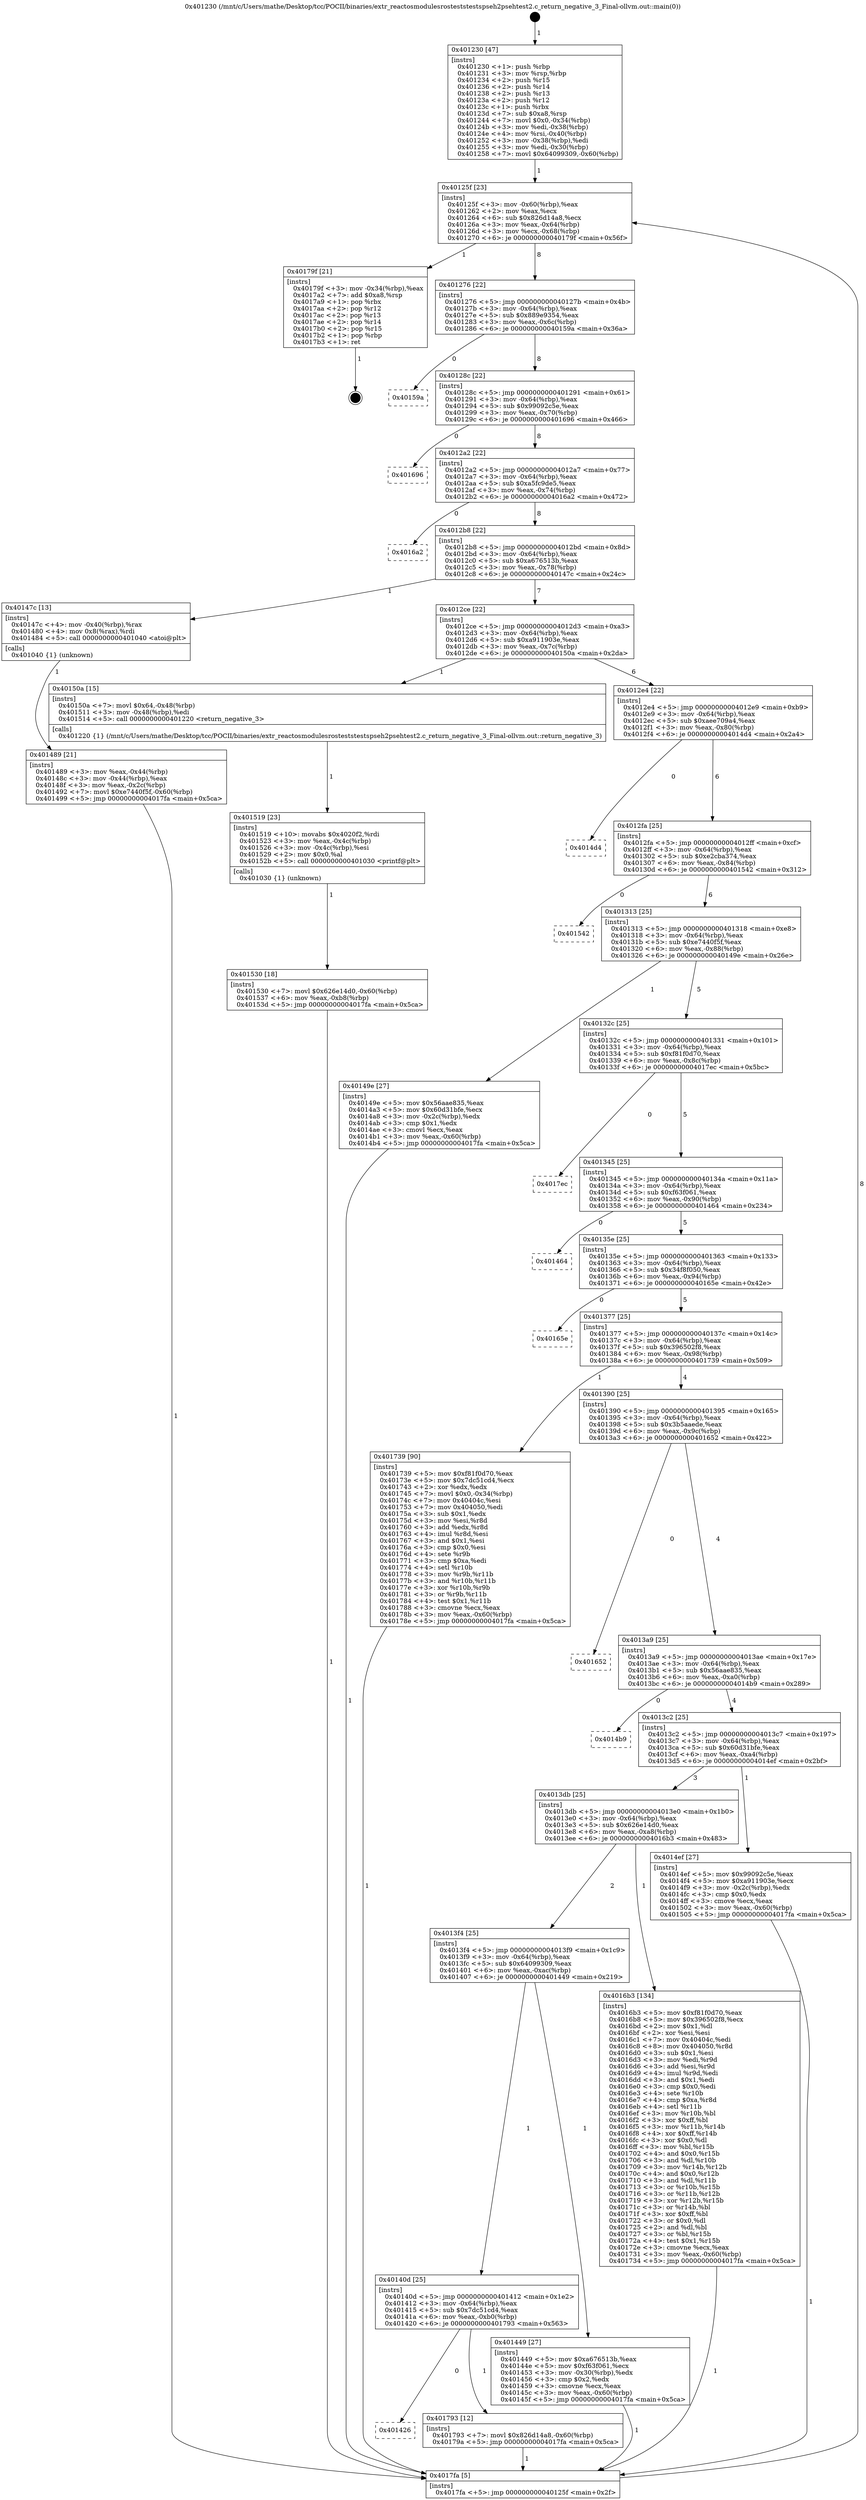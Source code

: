 digraph "0x401230" {
  label = "0x401230 (/mnt/c/Users/mathe/Desktop/tcc/POCII/binaries/extr_reactosmodulesrosteststestspseh2psehtest2.c_return_negative_3_Final-ollvm.out::main(0))"
  labelloc = "t"
  node[shape=record]

  Entry [label="",width=0.3,height=0.3,shape=circle,fillcolor=black,style=filled]
  "0x40125f" [label="{
     0x40125f [23]\l
     | [instrs]\l
     &nbsp;&nbsp;0x40125f \<+3\>: mov -0x60(%rbp),%eax\l
     &nbsp;&nbsp;0x401262 \<+2\>: mov %eax,%ecx\l
     &nbsp;&nbsp;0x401264 \<+6\>: sub $0x826d14a8,%ecx\l
     &nbsp;&nbsp;0x40126a \<+3\>: mov %eax,-0x64(%rbp)\l
     &nbsp;&nbsp;0x40126d \<+3\>: mov %ecx,-0x68(%rbp)\l
     &nbsp;&nbsp;0x401270 \<+6\>: je 000000000040179f \<main+0x56f\>\l
  }"]
  "0x40179f" [label="{
     0x40179f [21]\l
     | [instrs]\l
     &nbsp;&nbsp;0x40179f \<+3\>: mov -0x34(%rbp),%eax\l
     &nbsp;&nbsp;0x4017a2 \<+7\>: add $0xa8,%rsp\l
     &nbsp;&nbsp;0x4017a9 \<+1\>: pop %rbx\l
     &nbsp;&nbsp;0x4017aa \<+2\>: pop %r12\l
     &nbsp;&nbsp;0x4017ac \<+2\>: pop %r13\l
     &nbsp;&nbsp;0x4017ae \<+2\>: pop %r14\l
     &nbsp;&nbsp;0x4017b0 \<+2\>: pop %r15\l
     &nbsp;&nbsp;0x4017b2 \<+1\>: pop %rbp\l
     &nbsp;&nbsp;0x4017b3 \<+1\>: ret\l
  }"]
  "0x401276" [label="{
     0x401276 [22]\l
     | [instrs]\l
     &nbsp;&nbsp;0x401276 \<+5\>: jmp 000000000040127b \<main+0x4b\>\l
     &nbsp;&nbsp;0x40127b \<+3\>: mov -0x64(%rbp),%eax\l
     &nbsp;&nbsp;0x40127e \<+5\>: sub $0x889e9354,%eax\l
     &nbsp;&nbsp;0x401283 \<+3\>: mov %eax,-0x6c(%rbp)\l
     &nbsp;&nbsp;0x401286 \<+6\>: je 000000000040159a \<main+0x36a\>\l
  }"]
  Exit [label="",width=0.3,height=0.3,shape=circle,fillcolor=black,style=filled,peripheries=2]
  "0x40159a" [label="{
     0x40159a\l
  }", style=dashed]
  "0x40128c" [label="{
     0x40128c [22]\l
     | [instrs]\l
     &nbsp;&nbsp;0x40128c \<+5\>: jmp 0000000000401291 \<main+0x61\>\l
     &nbsp;&nbsp;0x401291 \<+3\>: mov -0x64(%rbp),%eax\l
     &nbsp;&nbsp;0x401294 \<+5\>: sub $0x99092c5e,%eax\l
     &nbsp;&nbsp;0x401299 \<+3\>: mov %eax,-0x70(%rbp)\l
     &nbsp;&nbsp;0x40129c \<+6\>: je 0000000000401696 \<main+0x466\>\l
  }"]
  "0x401426" [label="{
     0x401426\l
  }", style=dashed]
  "0x401696" [label="{
     0x401696\l
  }", style=dashed]
  "0x4012a2" [label="{
     0x4012a2 [22]\l
     | [instrs]\l
     &nbsp;&nbsp;0x4012a2 \<+5\>: jmp 00000000004012a7 \<main+0x77\>\l
     &nbsp;&nbsp;0x4012a7 \<+3\>: mov -0x64(%rbp),%eax\l
     &nbsp;&nbsp;0x4012aa \<+5\>: sub $0xa5fc9de5,%eax\l
     &nbsp;&nbsp;0x4012af \<+3\>: mov %eax,-0x74(%rbp)\l
     &nbsp;&nbsp;0x4012b2 \<+6\>: je 00000000004016a2 \<main+0x472\>\l
  }"]
  "0x401793" [label="{
     0x401793 [12]\l
     | [instrs]\l
     &nbsp;&nbsp;0x401793 \<+7\>: movl $0x826d14a8,-0x60(%rbp)\l
     &nbsp;&nbsp;0x40179a \<+5\>: jmp 00000000004017fa \<main+0x5ca\>\l
  }"]
  "0x4016a2" [label="{
     0x4016a2\l
  }", style=dashed]
  "0x4012b8" [label="{
     0x4012b8 [22]\l
     | [instrs]\l
     &nbsp;&nbsp;0x4012b8 \<+5\>: jmp 00000000004012bd \<main+0x8d\>\l
     &nbsp;&nbsp;0x4012bd \<+3\>: mov -0x64(%rbp),%eax\l
     &nbsp;&nbsp;0x4012c0 \<+5\>: sub $0xa676513b,%eax\l
     &nbsp;&nbsp;0x4012c5 \<+3\>: mov %eax,-0x78(%rbp)\l
     &nbsp;&nbsp;0x4012c8 \<+6\>: je 000000000040147c \<main+0x24c\>\l
  }"]
  "0x401530" [label="{
     0x401530 [18]\l
     | [instrs]\l
     &nbsp;&nbsp;0x401530 \<+7\>: movl $0x626e14d0,-0x60(%rbp)\l
     &nbsp;&nbsp;0x401537 \<+6\>: mov %eax,-0xb8(%rbp)\l
     &nbsp;&nbsp;0x40153d \<+5\>: jmp 00000000004017fa \<main+0x5ca\>\l
  }"]
  "0x40147c" [label="{
     0x40147c [13]\l
     | [instrs]\l
     &nbsp;&nbsp;0x40147c \<+4\>: mov -0x40(%rbp),%rax\l
     &nbsp;&nbsp;0x401480 \<+4\>: mov 0x8(%rax),%rdi\l
     &nbsp;&nbsp;0x401484 \<+5\>: call 0000000000401040 \<atoi@plt\>\l
     | [calls]\l
     &nbsp;&nbsp;0x401040 \{1\} (unknown)\l
  }"]
  "0x4012ce" [label="{
     0x4012ce [22]\l
     | [instrs]\l
     &nbsp;&nbsp;0x4012ce \<+5\>: jmp 00000000004012d3 \<main+0xa3\>\l
     &nbsp;&nbsp;0x4012d3 \<+3\>: mov -0x64(%rbp),%eax\l
     &nbsp;&nbsp;0x4012d6 \<+5\>: sub $0xa911903e,%eax\l
     &nbsp;&nbsp;0x4012db \<+3\>: mov %eax,-0x7c(%rbp)\l
     &nbsp;&nbsp;0x4012de \<+6\>: je 000000000040150a \<main+0x2da\>\l
  }"]
  "0x401519" [label="{
     0x401519 [23]\l
     | [instrs]\l
     &nbsp;&nbsp;0x401519 \<+10\>: movabs $0x4020f2,%rdi\l
     &nbsp;&nbsp;0x401523 \<+3\>: mov %eax,-0x4c(%rbp)\l
     &nbsp;&nbsp;0x401526 \<+3\>: mov -0x4c(%rbp),%esi\l
     &nbsp;&nbsp;0x401529 \<+2\>: mov $0x0,%al\l
     &nbsp;&nbsp;0x40152b \<+5\>: call 0000000000401030 \<printf@plt\>\l
     | [calls]\l
     &nbsp;&nbsp;0x401030 \{1\} (unknown)\l
  }"]
  "0x40150a" [label="{
     0x40150a [15]\l
     | [instrs]\l
     &nbsp;&nbsp;0x40150a \<+7\>: movl $0x64,-0x48(%rbp)\l
     &nbsp;&nbsp;0x401511 \<+3\>: mov -0x48(%rbp),%edi\l
     &nbsp;&nbsp;0x401514 \<+5\>: call 0000000000401220 \<return_negative_3\>\l
     | [calls]\l
     &nbsp;&nbsp;0x401220 \{1\} (/mnt/c/Users/mathe/Desktop/tcc/POCII/binaries/extr_reactosmodulesrosteststestspseh2psehtest2.c_return_negative_3_Final-ollvm.out::return_negative_3)\l
  }"]
  "0x4012e4" [label="{
     0x4012e4 [22]\l
     | [instrs]\l
     &nbsp;&nbsp;0x4012e4 \<+5\>: jmp 00000000004012e9 \<main+0xb9\>\l
     &nbsp;&nbsp;0x4012e9 \<+3\>: mov -0x64(%rbp),%eax\l
     &nbsp;&nbsp;0x4012ec \<+5\>: sub $0xaee709a4,%eax\l
     &nbsp;&nbsp;0x4012f1 \<+3\>: mov %eax,-0x80(%rbp)\l
     &nbsp;&nbsp;0x4012f4 \<+6\>: je 00000000004014d4 \<main+0x2a4\>\l
  }"]
  "0x401489" [label="{
     0x401489 [21]\l
     | [instrs]\l
     &nbsp;&nbsp;0x401489 \<+3\>: mov %eax,-0x44(%rbp)\l
     &nbsp;&nbsp;0x40148c \<+3\>: mov -0x44(%rbp),%eax\l
     &nbsp;&nbsp;0x40148f \<+3\>: mov %eax,-0x2c(%rbp)\l
     &nbsp;&nbsp;0x401492 \<+7\>: movl $0xe7440f5f,-0x60(%rbp)\l
     &nbsp;&nbsp;0x401499 \<+5\>: jmp 00000000004017fa \<main+0x5ca\>\l
  }"]
  "0x4014d4" [label="{
     0x4014d4\l
  }", style=dashed]
  "0x4012fa" [label="{
     0x4012fa [25]\l
     | [instrs]\l
     &nbsp;&nbsp;0x4012fa \<+5\>: jmp 00000000004012ff \<main+0xcf\>\l
     &nbsp;&nbsp;0x4012ff \<+3\>: mov -0x64(%rbp),%eax\l
     &nbsp;&nbsp;0x401302 \<+5\>: sub $0xe2cba374,%eax\l
     &nbsp;&nbsp;0x401307 \<+6\>: mov %eax,-0x84(%rbp)\l
     &nbsp;&nbsp;0x40130d \<+6\>: je 0000000000401542 \<main+0x312\>\l
  }"]
  "0x401230" [label="{
     0x401230 [47]\l
     | [instrs]\l
     &nbsp;&nbsp;0x401230 \<+1\>: push %rbp\l
     &nbsp;&nbsp;0x401231 \<+3\>: mov %rsp,%rbp\l
     &nbsp;&nbsp;0x401234 \<+2\>: push %r15\l
     &nbsp;&nbsp;0x401236 \<+2\>: push %r14\l
     &nbsp;&nbsp;0x401238 \<+2\>: push %r13\l
     &nbsp;&nbsp;0x40123a \<+2\>: push %r12\l
     &nbsp;&nbsp;0x40123c \<+1\>: push %rbx\l
     &nbsp;&nbsp;0x40123d \<+7\>: sub $0xa8,%rsp\l
     &nbsp;&nbsp;0x401244 \<+7\>: movl $0x0,-0x34(%rbp)\l
     &nbsp;&nbsp;0x40124b \<+3\>: mov %edi,-0x38(%rbp)\l
     &nbsp;&nbsp;0x40124e \<+4\>: mov %rsi,-0x40(%rbp)\l
     &nbsp;&nbsp;0x401252 \<+3\>: mov -0x38(%rbp),%edi\l
     &nbsp;&nbsp;0x401255 \<+3\>: mov %edi,-0x30(%rbp)\l
     &nbsp;&nbsp;0x401258 \<+7\>: movl $0x64099309,-0x60(%rbp)\l
  }"]
  "0x401542" [label="{
     0x401542\l
  }", style=dashed]
  "0x401313" [label="{
     0x401313 [25]\l
     | [instrs]\l
     &nbsp;&nbsp;0x401313 \<+5\>: jmp 0000000000401318 \<main+0xe8\>\l
     &nbsp;&nbsp;0x401318 \<+3\>: mov -0x64(%rbp),%eax\l
     &nbsp;&nbsp;0x40131b \<+5\>: sub $0xe7440f5f,%eax\l
     &nbsp;&nbsp;0x401320 \<+6\>: mov %eax,-0x88(%rbp)\l
     &nbsp;&nbsp;0x401326 \<+6\>: je 000000000040149e \<main+0x26e\>\l
  }"]
  "0x4017fa" [label="{
     0x4017fa [5]\l
     | [instrs]\l
     &nbsp;&nbsp;0x4017fa \<+5\>: jmp 000000000040125f \<main+0x2f\>\l
  }"]
  "0x40149e" [label="{
     0x40149e [27]\l
     | [instrs]\l
     &nbsp;&nbsp;0x40149e \<+5\>: mov $0x56aae835,%eax\l
     &nbsp;&nbsp;0x4014a3 \<+5\>: mov $0x60d31bfe,%ecx\l
     &nbsp;&nbsp;0x4014a8 \<+3\>: mov -0x2c(%rbp),%edx\l
     &nbsp;&nbsp;0x4014ab \<+3\>: cmp $0x1,%edx\l
     &nbsp;&nbsp;0x4014ae \<+3\>: cmovl %ecx,%eax\l
     &nbsp;&nbsp;0x4014b1 \<+3\>: mov %eax,-0x60(%rbp)\l
     &nbsp;&nbsp;0x4014b4 \<+5\>: jmp 00000000004017fa \<main+0x5ca\>\l
  }"]
  "0x40132c" [label="{
     0x40132c [25]\l
     | [instrs]\l
     &nbsp;&nbsp;0x40132c \<+5\>: jmp 0000000000401331 \<main+0x101\>\l
     &nbsp;&nbsp;0x401331 \<+3\>: mov -0x64(%rbp),%eax\l
     &nbsp;&nbsp;0x401334 \<+5\>: sub $0xf81f0d70,%eax\l
     &nbsp;&nbsp;0x401339 \<+6\>: mov %eax,-0x8c(%rbp)\l
     &nbsp;&nbsp;0x40133f \<+6\>: je 00000000004017ec \<main+0x5bc\>\l
  }"]
  "0x40140d" [label="{
     0x40140d [25]\l
     | [instrs]\l
     &nbsp;&nbsp;0x40140d \<+5\>: jmp 0000000000401412 \<main+0x1e2\>\l
     &nbsp;&nbsp;0x401412 \<+3\>: mov -0x64(%rbp),%eax\l
     &nbsp;&nbsp;0x401415 \<+5\>: sub $0x7dc51cd4,%eax\l
     &nbsp;&nbsp;0x40141a \<+6\>: mov %eax,-0xb0(%rbp)\l
     &nbsp;&nbsp;0x401420 \<+6\>: je 0000000000401793 \<main+0x563\>\l
  }"]
  "0x4017ec" [label="{
     0x4017ec\l
  }", style=dashed]
  "0x401345" [label="{
     0x401345 [25]\l
     | [instrs]\l
     &nbsp;&nbsp;0x401345 \<+5\>: jmp 000000000040134a \<main+0x11a\>\l
     &nbsp;&nbsp;0x40134a \<+3\>: mov -0x64(%rbp),%eax\l
     &nbsp;&nbsp;0x40134d \<+5\>: sub $0xf63f061,%eax\l
     &nbsp;&nbsp;0x401352 \<+6\>: mov %eax,-0x90(%rbp)\l
     &nbsp;&nbsp;0x401358 \<+6\>: je 0000000000401464 \<main+0x234\>\l
  }"]
  "0x401449" [label="{
     0x401449 [27]\l
     | [instrs]\l
     &nbsp;&nbsp;0x401449 \<+5\>: mov $0xa676513b,%eax\l
     &nbsp;&nbsp;0x40144e \<+5\>: mov $0xf63f061,%ecx\l
     &nbsp;&nbsp;0x401453 \<+3\>: mov -0x30(%rbp),%edx\l
     &nbsp;&nbsp;0x401456 \<+3\>: cmp $0x2,%edx\l
     &nbsp;&nbsp;0x401459 \<+3\>: cmovne %ecx,%eax\l
     &nbsp;&nbsp;0x40145c \<+3\>: mov %eax,-0x60(%rbp)\l
     &nbsp;&nbsp;0x40145f \<+5\>: jmp 00000000004017fa \<main+0x5ca\>\l
  }"]
  "0x401464" [label="{
     0x401464\l
  }", style=dashed]
  "0x40135e" [label="{
     0x40135e [25]\l
     | [instrs]\l
     &nbsp;&nbsp;0x40135e \<+5\>: jmp 0000000000401363 \<main+0x133\>\l
     &nbsp;&nbsp;0x401363 \<+3\>: mov -0x64(%rbp),%eax\l
     &nbsp;&nbsp;0x401366 \<+5\>: sub $0x34f8f050,%eax\l
     &nbsp;&nbsp;0x40136b \<+6\>: mov %eax,-0x94(%rbp)\l
     &nbsp;&nbsp;0x401371 \<+6\>: je 000000000040165e \<main+0x42e\>\l
  }"]
  "0x4013f4" [label="{
     0x4013f4 [25]\l
     | [instrs]\l
     &nbsp;&nbsp;0x4013f4 \<+5\>: jmp 00000000004013f9 \<main+0x1c9\>\l
     &nbsp;&nbsp;0x4013f9 \<+3\>: mov -0x64(%rbp),%eax\l
     &nbsp;&nbsp;0x4013fc \<+5\>: sub $0x64099309,%eax\l
     &nbsp;&nbsp;0x401401 \<+6\>: mov %eax,-0xac(%rbp)\l
     &nbsp;&nbsp;0x401407 \<+6\>: je 0000000000401449 \<main+0x219\>\l
  }"]
  "0x40165e" [label="{
     0x40165e\l
  }", style=dashed]
  "0x401377" [label="{
     0x401377 [25]\l
     | [instrs]\l
     &nbsp;&nbsp;0x401377 \<+5\>: jmp 000000000040137c \<main+0x14c\>\l
     &nbsp;&nbsp;0x40137c \<+3\>: mov -0x64(%rbp),%eax\l
     &nbsp;&nbsp;0x40137f \<+5\>: sub $0x396502f8,%eax\l
     &nbsp;&nbsp;0x401384 \<+6\>: mov %eax,-0x98(%rbp)\l
     &nbsp;&nbsp;0x40138a \<+6\>: je 0000000000401739 \<main+0x509\>\l
  }"]
  "0x4016b3" [label="{
     0x4016b3 [134]\l
     | [instrs]\l
     &nbsp;&nbsp;0x4016b3 \<+5\>: mov $0xf81f0d70,%eax\l
     &nbsp;&nbsp;0x4016b8 \<+5\>: mov $0x396502f8,%ecx\l
     &nbsp;&nbsp;0x4016bd \<+2\>: mov $0x1,%dl\l
     &nbsp;&nbsp;0x4016bf \<+2\>: xor %esi,%esi\l
     &nbsp;&nbsp;0x4016c1 \<+7\>: mov 0x40404c,%edi\l
     &nbsp;&nbsp;0x4016c8 \<+8\>: mov 0x404050,%r8d\l
     &nbsp;&nbsp;0x4016d0 \<+3\>: sub $0x1,%esi\l
     &nbsp;&nbsp;0x4016d3 \<+3\>: mov %edi,%r9d\l
     &nbsp;&nbsp;0x4016d6 \<+3\>: add %esi,%r9d\l
     &nbsp;&nbsp;0x4016d9 \<+4\>: imul %r9d,%edi\l
     &nbsp;&nbsp;0x4016dd \<+3\>: and $0x1,%edi\l
     &nbsp;&nbsp;0x4016e0 \<+3\>: cmp $0x0,%edi\l
     &nbsp;&nbsp;0x4016e3 \<+4\>: sete %r10b\l
     &nbsp;&nbsp;0x4016e7 \<+4\>: cmp $0xa,%r8d\l
     &nbsp;&nbsp;0x4016eb \<+4\>: setl %r11b\l
     &nbsp;&nbsp;0x4016ef \<+3\>: mov %r10b,%bl\l
     &nbsp;&nbsp;0x4016f2 \<+3\>: xor $0xff,%bl\l
     &nbsp;&nbsp;0x4016f5 \<+3\>: mov %r11b,%r14b\l
     &nbsp;&nbsp;0x4016f8 \<+4\>: xor $0xff,%r14b\l
     &nbsp;&nbsp;0x4016fc \<+3\>: xor $0x0,%dl\l
     &nbsp;&nbsp;0x4016ff \<+3\>: mov %bl,%r15b\l
     &nbsp;&nbsp;0x401702 \<+4\>: and $0x0,%r15b\l
     &nbsp;&nbsp;0x401706 \<+3\>: and %dl,%r10b\l
     &nbsp;&nbsp;0x401709 \<+3\>: mov %r14b,%r12b\l
     &nbsp;&nbsp;0x40170c \<+4\>: and $0x0,%r12b\l
     &nbsp;&nbsp;0x401710 \<+3\>: and %dl,%r11b\l
     &nbsp;&nbsp;0x401713 \<+3\>: or %r10b,%r15b\l
     &nbsp;&nbsp;0x401716 \<+3\>: or %r11b,%r12b\l
     &nbsp;&nbsp;0x401719 \<+3\>: xor %r12b,%r15b\l
     &nbsp;&nbsp;0x40171c \<+3\>: or %r14b,%bl\l
     &nbsp;&nbsp;0x40171f \<+3\>: xor $0xff,%bl\l
     &nbsp;&nbsp;0x401722 \<+3\>: or $0x0,%dl\l
     &nbsp;&nbsp;0x401725 \<+2\>: and %dl,%bl\l
     &nbsp;&nbsp;0x401727 \<+3\>: or %bl,%r15b\l
     &nbsp;&nbsp;0x40172a \<+4\>: test $0x1,%r15b\l
     &nbsp;&nbsp;0x40172e \<+3\>: cmovne %ecx,%eax\l
     &nbsp;&nbsp;0x401731 \<+3\>: mov %eax,-0x60(%rbp)\l
     &nbsp;&nbsp;0x401734 \<+5\>: jmp 00000000004017fa \<main+0x5ca\>\l
  }"]
  "0x401739" [label="{
     0x401739 [90]\l
     | [instrs]\l
     &nbsp;&nbsp;0x401739 \<+5\>: mov $0xf81f0d70,%eax\l
     &nbsp;&nbsp;0x40173e \<+5\>: mov $0x7dc51cd4,%ecx\l
     &nbsp;&nbsp;0x401743 \<+2\>: xor %edx,%edx\l
     &nbsp;&nbsp;0x401745 \<+7\>: movl $0x0,-0x34(%rbp)\l
     &nbsp;&nbsp;0x40174c \<+7\>: mov 0x40404c,%esi\l
     &nbsp;&nbsp;0x401753 \<+7\>: mov 0x404050,%edi\l
     &nbsp;&nbsp;0x40175a \<+3\>: sub $0x1,%edx\l
     &nbsp;&nbsp;0x40175d \<+3\>: mov %esi,%r8d\l
     &nbsp;&nbsp;0x401760 \<+3\>: add %edx,%r8d\l
     &nbsp;&nbsp;0x401763 \<+4\>: imul %r8d,%esi\l
     &nbsp;&nbsp;0x401767 \<+3\>: and $0x1,%esi\l
     &nbsp;&nbsp;0x40176a \<+3\>: cmp $0x0,%esi\l
     &nbsp;&nbsp;0x40176d \<+4\>: sete %r9b\l
     &nbsp;&nbsp;0x401771 \<+3\>: cmp $0xa,%edi\l
     &nbsp;&nbsp;0x401774 \<+4\>: setl %r10b\l
     &nbsp;&nbsp;0x401778 \<+3\>: mov %r9b,%r11b\l
     &nbsp;&nbsp;0x40177b \<+3\>: and %r10b,%r11b\l
     &nbsp;&nbsp;0x40177e \<+3\>: xor %r10b,%r9b\l
     &nbsp;&nbsp;0x401781 \<+3\>: or %r9b,%r11b\l
     &nbsp;&nbsp;0x401784 \<+4\>: test $0x1,%r11b\l
     &nbsp;&nbsp;0x401788 \<+3\>: cmovne %ecx,%eax\l
     &nbsp;&nbsp;0x40178b \<+3\>: mov %eax,-0x60(%rbp)\l
     &nbsp;&nbsp;0x40178e \<+5\>: jmp 00000000004017fa \<main+0x5ca\>\l
  }"]
  "0x401390" [label="{
     0x401390 [25]\l
     | [instrs]\l
     &nbsp;&nbsp;0x401390 \<+5\>: jmp 0000000000401395 \<main+0x165\>\l
     &nbsp;&nbsp;0x401395 \<+3\>: mov -0x64(%rbp),%eax\l
     &nbsp;&nbsp;0x401398 \<+5\>: sub $0x3b5aaede,%eax\l
     &nbsp;&nbsp;0x40139d \<+6\>: mov %eax,-0x9c(%rbp)\l
     &nbsp;&nbsp;0x4013a3 \<+6\>: je 0000000000401652 \<main+0x422\>\l
  }"]
  "0x4013db" [label="{
     0x4013db [25]\l
     | [instrs]\l
     &nbsp;&nbsp;0x4013db \<+5\>: jmp 00000000004013e0 \<main+0x1b0\>\l
     &nbsp;&nbsp;0x4013e0 \<+3\>: mov -0x64(%rbp),%eax\l
     &nbsp;&nbsp;0x4013e3 \<+5\>: sub $0x626e14d0,%eax\l
     &nbsp;&nbsp;0x4013e8 \<+6\>: mov %eax,-0xa8(%rbp)\l
     &nbsp;&nbsp;0x4013ee \<+6\>: je 00000000004016b3 \<main+0x483\>\l
  }"]
  "0x401652" [label="{
     0x401652\l
  }", style=dashed]
  "0x4013a9" [label="{
     0x4013a9 [25]\l
     | [instrs]\l
     &nbsp;&nbsp;0x4013a9 \<+5\>: jmp 00000000004013ae \<main+0x17e\>\l
     &nbsp;&nbsp;0x4013ae \<+3\>: mov -0x64(%rbp),%eax\l
     &nbsp;&nbsp;0x4013b1 \<+5\>: sub $0x56aae835,%eax\l
     &nbsp;&nbsp;0x4013b6 \<+6\>: mov %eax,-0xa0(%rbp)\l
     &nbsp;&nbsp;0x4013bc \<+6\>: je 00000000004014b9 \<main+0x289\>\l
  }"]
  "0x4014ef" [label="{
     0x4014ef [27]\l
     | [instrs]\l
     &nbsp;&nbsp;0x4014ef \<+5\>: mov $0x99092c5e,%eax\l
     &nbsp;&nbsp;0x4014f4 \<+5\>: mov $0xa911903e,%ecx\l
     &nbsp;&nbsp;0x4014f9 \<+3\>: mov -0x2c(%rbp),%edx\l
     &nbsp;&nbsp;0x4014fc \<+3\>: cmp $0x0,%edx\l
     &nbsp;&nbsp;0x4014ff \<+3\>: cmove %ecx,%eax\l
     &nbsp;&nbsp;0x401502 \<+3\>: mov %eax,-0x60(%rbp)\l
     &nbsp;&nbsp;0x401505 \<+5\>: jmp 00000000004017fa \<main+0x5ca\>\l
  }"]
  "0x4014b9" [label="{
     0x4014b9\l
  }", style=dashed]
  "0x4013c2" [label="{
     0x4013c2 [25]\l
     | [instrs]\l
     &nbsp;&nbsp;0x4013c2 \<+5\>: jmp 00000000004013c7 \<main+0x197\>\l
     &nbsp;&nbsp;0x4013c7 \<+3\>: mov -0x64(%rbp),%eax\l
     &nbsp;&nbsp;0x4013ca \<+5\>: sub $0x60d31bfe,%eax\l
     &nbsp;&nbsp;0x4013cf \<+6\>: mov %eax,-0xa4(%rbp)\l
     &nbsp;&nbsp;0x4013d5 \<+6\>: je 00000000004014ef \<main+0x2bf\>\l
  }"]
  Entry -> "0x401230" [label=" 1"]
  "0x40125f" -> "0x40179f" [label=" 1"]
  "0x40125f" -> "0x401276" [label=" 8"]
  "0x40179f" -> Exit [label=" 1"]
  "0x401276" -> "0x40159a" [label=" 0"]
  "0x401276" -> "0x40128c" [label=" 8"]
  "0x401793" -> "0x4017fa" [label=" 1"]
  "0x40128c" -> "0x401696" [label=" 0"]
  "0x40128c" -> "0x4012a2" [label=" 8"]
  "0x40140d" -> "0x401426" [label=" 0"]
  "0x4012a2" -> "0x4016a2" [label=" 0"]
  "0x4012a2" -> "0x4012b8" [label=" 8"]
  "0x40140d" -> "0x401793" [label=" 1"]
  "0x4012b8" -> "0x40147c" [label=" 1"]
  "0x4012b8" -> "0x4012ce" [label=" 7"]
  "0x401739" -> "0x4017fa" [label=" 1"]
  "0x4012ce" -> "0x40150a" [label=" 1"]
  "0x4012ce" -> "0x4012e4" [label=" 6"]
  "0x4016b3" -> "0x4017fa" [label=" 1"]
  "0x4012e4" -> "0x4014d4" [label=" 0"]
  "0x4012e4" -> "0x4012fa" [label=" 6"]
  "0x401530" -> "0x4017fa" [label=" 1"]
  "0x4012fa" -> "0x401542" [label=" 0"]
  "0x4012fa" -> "0x401313" [label=" 6"]
  "0x401519" -> "0x401530" [label=" 1"]
  "0x401313" -> "0x40149e" [label=" 1"]
  "0x401313" -> "0x40132c" [label=" 5"]
  "0x40150a" -> "0x401519" [label=" 1"]
  "0x40132c" -> "0x4017ec" [label=" 0"]
  "0x40132c" -> "0x401345" [label=" 5"]
  "0x4014ef" -> "0x4017fa" [label=" 1"]
  "0x401345" -> "0x401464" [label=" 0"]
  "0x401345" -> "0x40135e" [label=" 5"]
  "0x40149e" -> "0x4017fa" [label=" 1"]
  "0x40135e" -> "0x40165e" [label=" 0"]
  "0x40135e" -> "0x401377" [label=" 5"]
  "0x40147c" -> "0x401489" [label=" 1"]
  "0x401377" -> "0x401739" [label=" 1"]
  "0x401377" -> "0x401390" [label=" 4"]
  "0x4017fa" -> "0x40125f" [label=" 8"]
  "0x401390" -> "0x401652" [label=" 0"]
  "0x401390" -> "0x4013a9" [label=" 4"]
  "0x401449" -> "0x4017fa" [label=" 1"]
  "0x4013a9" -> "0x4014b9" [label=" 0"]
  "0x4013a9" -> "0x4013c2" [label=" 4"]
  "0x4013f4" -> "0x40140d" [label=" 1"]
  "0x4013c2" -> "0x4014ef" [label=" 1"]
  "0x4013c2" -> "0x4013db" [label=" 3"]
  "0x401230" -> "0x40125f" [label=" 1"]
  "0x4013db" -> "0x4016b3" [label=" 1"]
  "0x4013db" -> "0x4013f4" [label=" 2"]
  "0x401489" -> "0x4017fa" [label=" 1"]
  "0x4013f4" -> "0x401449" [label=" 1"]
}
